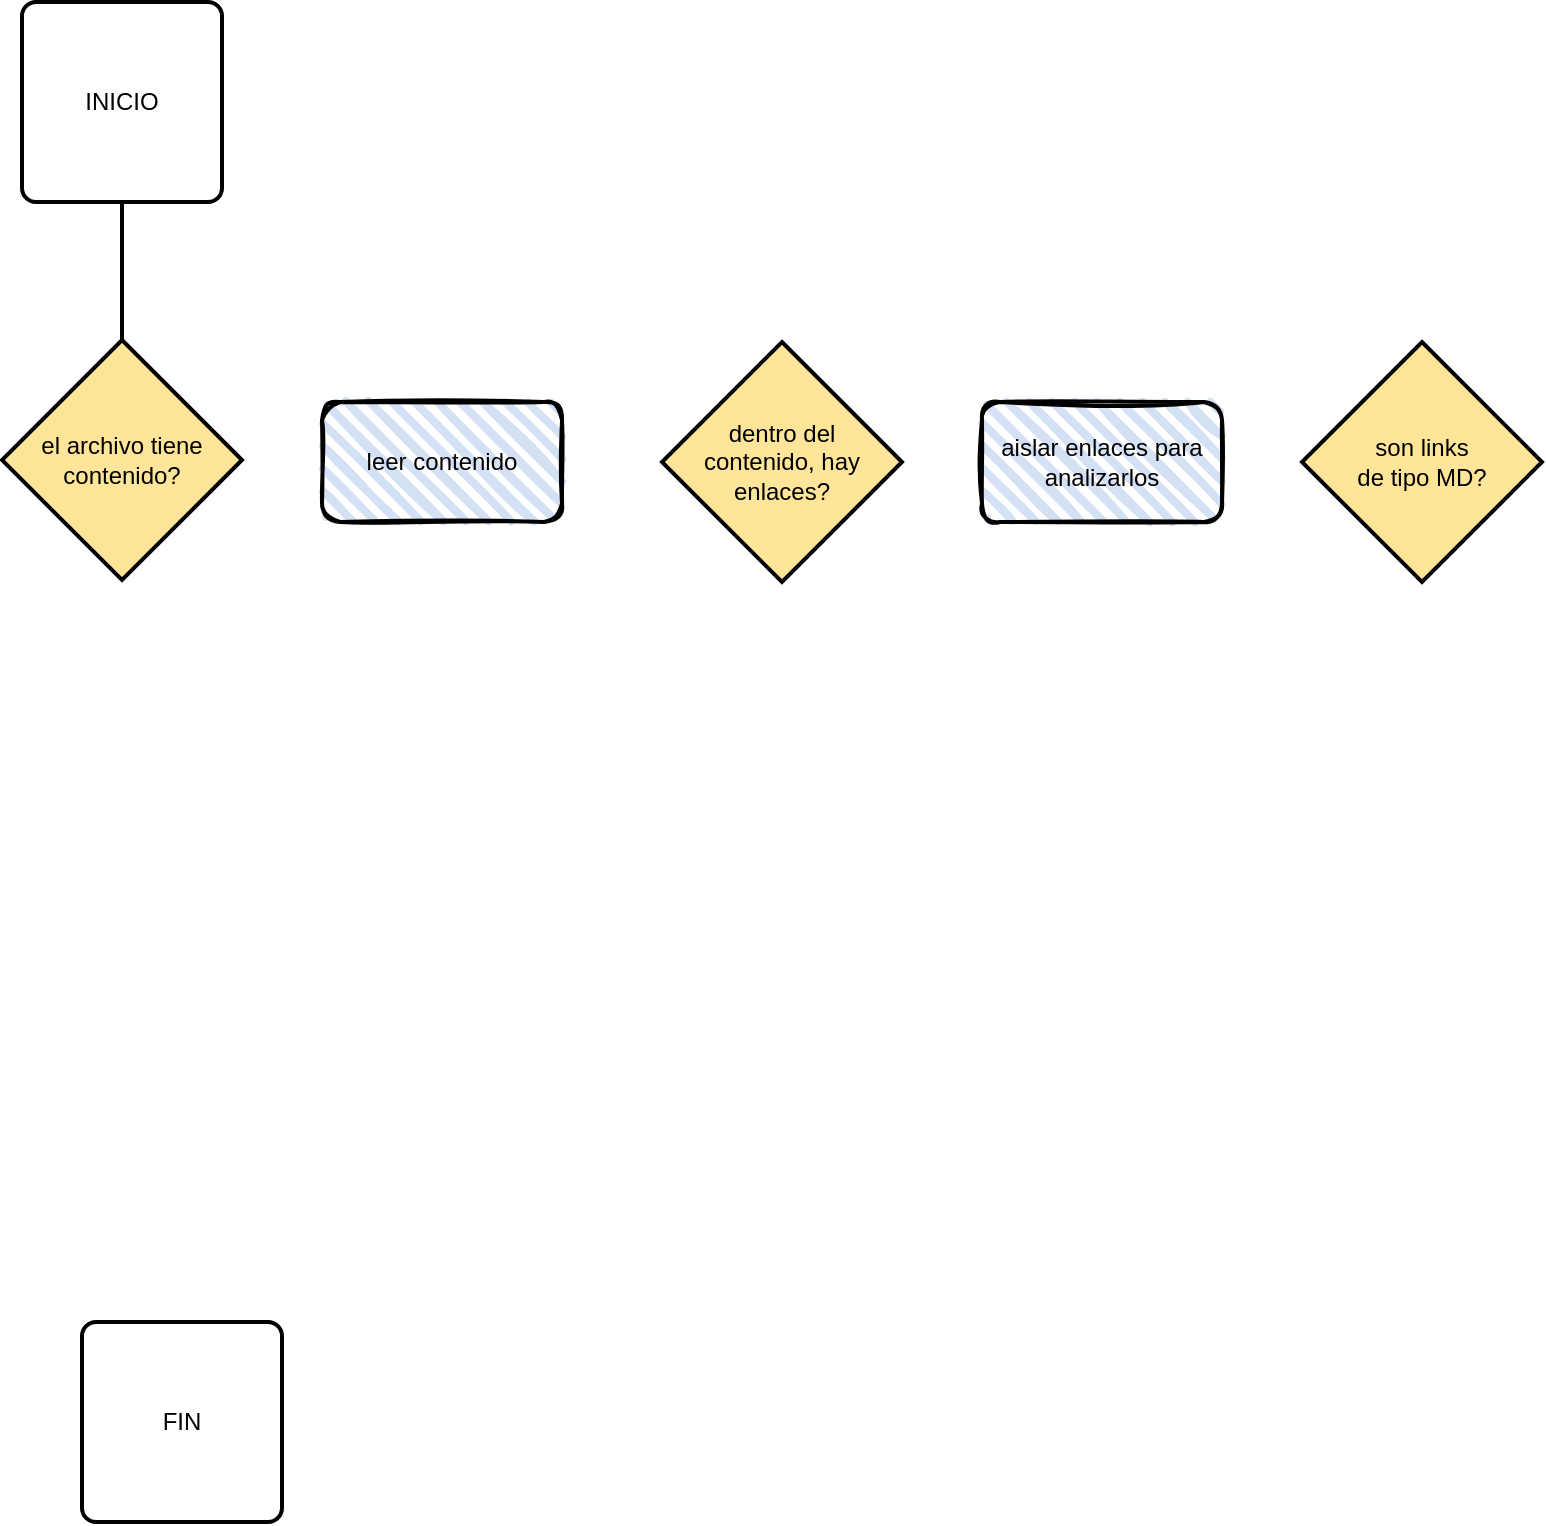 <mxfile version="20.8.4" type="github">
  <diagram id="C5RBs43oDa-KdzZeNtuy" name="Page-1">
    <mxGraphModel dx="844" dy="578" grid="1" gridSize="10" guides="0" tooltips="1" connect="1" arrows="1" fold="1" page="1" pageScale="1" pageWidth="1169" pageHeight="827" math="0" shadow="0">
      <root>
        <mxCell id="WIyWlLk6GJQsqaUBKTNV-0" />
        <mxCell id="WIyWlLk6GJQsqaUBKTNV-1" parent="WIyWlLk6GJQsqaUBKTNV-0" />
        <mxCell id="SY0biOSwpH2cryvIoxOE-0" value="el archivo tiene contenido?" style="strokeWidth=2;html=1;shape=mxgraph.flowchart.decision;whiteSpace=wrap;fillColor=#FFE599;" vertex="1" parent="WIyWlLk6GJQsqaUBKTNV-1">
          <mxGeometry x="30" y="179" width="120" height="120" as="geometry" />
        </mxCell>
        <mxCell id="SY0biOSwpH2cryvIoxOE-1" value="INICIO" style="rounded=1;whiteSpace=wrap;html=1;absoluteArcSize=1;arcSize=14;strokeWidth=2;" vertex="1" parent="WIyWlLk6GJQsqaUBKTNV-1">
          <mxGeometry x="40" y="10" width="100" height="100" as="geometry" />
        </mxCell>
        <mxCell id="SY0biOSwpH2cryvIoxOE-2" value="FIN" style="rounded=1;whiteSpace=wrap;html=1;absoluteArcSize=1;arcSize=14;strokeWidth=2;" vertex="1" parent="WIyWlLk6GJQsqaUBKTNV-1">
          <mxGeometry x="70" y="670" width="100" height="100" as="geometry" />
        </mxCell>
        <mxCell id="SY0biOSwpH2cryvIoxOE-9" value="" style="line;strokeWidth=2;html=1;rotation=90;" vertex="1" parent="WIyWlLk6GJQsqaUBKTNV-1">
          <mxGeometry x="56.25" y="139.75" width="67.5" height="10" as="geometry" />
        </mxCell>
        <mxCell id="SY0biOSwpH2cryvIoxOE-10" value="aislar enlaces para analizarlos" style="rounded=1;whiteSpace=wrap;html=1;strokeWidth=2;fillWeight=4;hachureGap=8;hachureAngle=45;fillColor=#D4E1F5;sketch=1;" vertex="1" parent="WIyWlLk6GJQsqaUBKTNV-1">
          <mxGeometry x="520" y="210" width="120" height="60" as="geometry" />
        </mxCell>
        <mxCell id="SY0biOSwpH2cryvIoxOE-11" value="leer contenido" style="rounded=1;whiteSpace=wrap;html=1;strokeWidth=2;fillWeight=4;hachureGap=8;hachureAngle=45;fillColor=#D4E1F5;sketch=1;" vertex="1" parent="WIyWlLk6GJQsqaUBKTNV-1">
          <mxGeometry x="190" y="210" width="120" height="60" as="geometry" />
        </mxCell>
        <mxCell id="SY0biOSwpH2cryvIoxOE-12" value="&lt;div&gt;dentro del &lt;br&gt;&lt;/div&gt;&lt;div&gt;contenido, hay enlaces?&lt;/div&gt;" style="strokeWidth=2;html=1;shape=mxgraph.flowchart.decision;whiteSpace=wrap;fillColor=#FFE599;" vertex="1" parent="WIyWlLk6GJQsqaUBKTNV-1">
          <mxGeometry x="360" y="180" width="120" height="120" as="geometry" />
        </mxCell>
        <mxCell id="SY0biOSwpH2cryvIoxOE-13" value="&lt;div&gt;son links &lt;br&gt;&lt;/div&gt;&lt;div&gt;de tipo MD?&lt;/div&gt;" style="strokeWidth=2;html=1;shape=mxgraph.flowchart.decision;whiteSpace=wrap;fillColor=#FFE599;" vertex="1" parent="WIyWlLk6GJQsqaUBKTNV-1">
          <mxGeometry x="680" y="180" width="120" height="120" as="geometry" />
        </mxCell>
      </root>
    </mxGraphModel>
  </diagram>
</mxfile>
